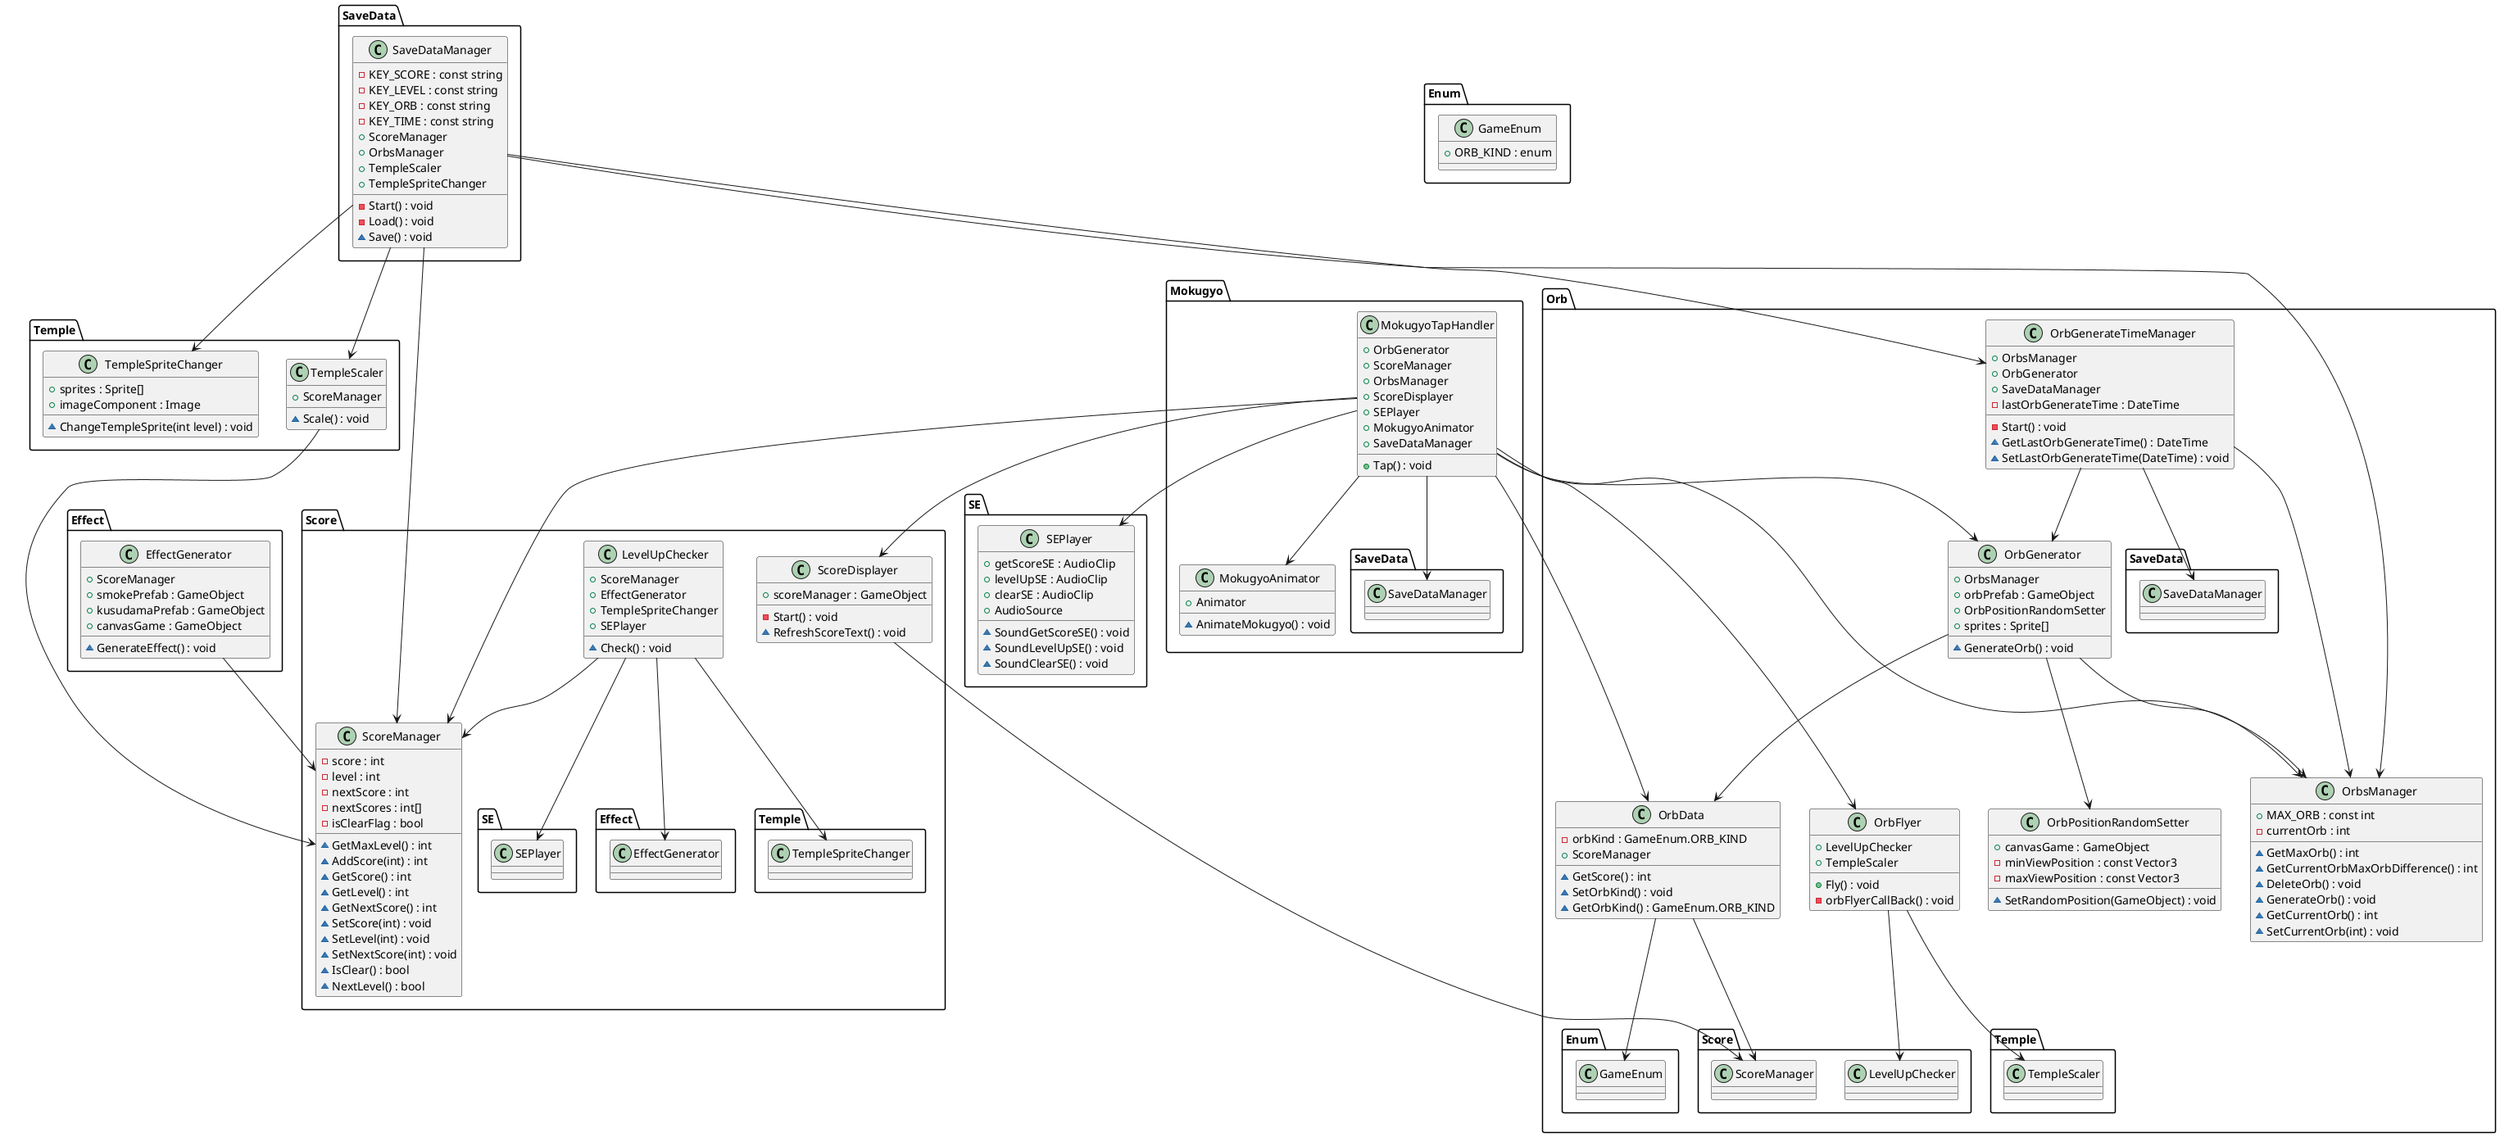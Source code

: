 @startuml TheTemple
namespace Orb{
    class OrbFlyer{
        + LevelUpChecker
        + TempleScaler
        + Fly() : void
        - orbFlyerCallBack() : void
    }
    OrbFlyer --> Score.LevelUpChecker
    OrbFlyer --> Temple.TempleScaler

    class OrbGenerateTimeManager{
        + OrbsManager
        + OrbGenerator
        + SaveDataManager
        - lastOrbGenerateTime : DateTime
        - Start() : void
        ~ GetLastOrbGenerateTime() : DateTime
        ~ SetLastOrbGenerateTime(DateTime) : void
    }
    OrbGenerateTimeManager --> OrbsManager
    OrbGenerateTimeManager --> OrbGenerator
    OrbGenerateTimeManager --> SaveData.SaveDataManager

    class OrbGenerator{
        + OrbsManager
        + orbPrefab : GameObject
        + OrbPositionRandomSetter
        + sprites : Sprite[]
        ~ GenerateOrb() : void
    }
    OrbGenerator --> OrbsManager
    OrbGenerator --> OrbPositionRandomSetter
    OrbGenerator --> OrbData

    class OrbPositionRandomSetter{
        + canvasGame : GameObject
        - minViewPosition : const Vector3
        - maxViewPosition : const Vector3
        ~ SetRandomPosition(GameObject) : void
    }

    class OrbsManager{
        + MAX_ORB : const int
        - currentOrb : int
        ~ GetMaxOrb() : int
        ~ GetCurrentOrbMaxOrbDifference() : int
        ~ DeleteOrb() : void
        ~ GenerateOrb() : void
        ~ GetCurrentOrb() : int
        ~ SetCurrentOrb(int) : void
    }

    class OrbData{
        - orbKind : GameEnum.ORB_KIND
        + ScoreManager
        ~ GetScore() : int
        ~ SetOrbKind() : void
        ~ GetOrbKind() : GameEnum.ORB_KIND
    }
    OrbData --> Score.ScoreManager
    OrbData --> Enum.GameEnum
}

namespace Score{
    class ScoreDisplayer{
        + scoreManager : GameObject
        - Start() : void
        ~ RefreshScoreText() : void
    }
    ScoreDisplayer --> ScoreManager

    class ScoreManager{
        - score : int
        - level : int
        - nextScore : int
        - nextScores : int[]
        - isClearFlag : bool
        ~ GetMaxLevel() : int
        ~ AddScore(int) : int
        ~ GetScore() : int
        ~ GetLevel() : int
        ~ GetNextScore() : int
        ~ SetScore(int) : void
        ~ SetLevel(int) : void
        ~ SetNextScore(int) : void
        ~ IsClear() : bool
        ~ NextLevel() : bool
    }

    class LevelUpChecker{
        + ScoreManager
        + EffectGenerator
        + TempleSpriteChanger
        + SEPlayer
        ~ Check() : void
    }
    LevelUpChecker --> ScoreManager
    LevelUpChecker --> Effect.EffectGenerator
    LevelUpChecker --> Temple.TempleSpriteChanger
    LevelUpChecker --> SE.SEPlayer
}

namespace Effect{
    class EffectGenerator{
        + ScoreManager
        + smokePrefab : GameObject
        + kusudamaPrefab : GameObject
        + canvasGame : GameObject
        ~ GenerateEffect() : void
    }
    EffectGenerator --> Score.ScoreManager
}

namespace Temple{
    class TempleScaler{
        + ScoreManager
        ~ Scale() : void
    }
    TempleScaler --> Score.ScoreManager

    class TempleSpriteChanger{
        + sprites : Sprite[]
        + imageComponent : Image
        ~ ChangeTempleSprite(int level) : void
    }

}

namespace Enum{
    class GameEnum{
        + ORB_KIND : enum
    }
}

namespace SE{
    class SEPlayer{
        + getScoreSE : AudioClip
        + levelUpSE : AudioClip
        + clearSE : AudioClip
        + AudioSource
        ~ SoundGetScoreSE() : void
        ~ SoundLevelUpSE() : void
        ~ SoundClearSE() : void
    }
}

namespace Mokugyo{
    class MokugyoAnimator{
        + Animator
        ~ AnimateMokugyo() : void
    }

    class MokugyoTapHandler{
        + OrbGenerator
        + ScoreManager
        + OrbsManager
        + ScoreDisplayer
        + SEPlayer
        + MokugyoAnimator
        + SaveDataManager
        + Tap() : void
    }
    MokugyoTapHandler --> Orb.OrbGenerator
    MokugyoTapHandler --> Score.ScoreManager
    MokugyoTapHandler --> Orb.OrbsManager
    MokugyoTapHandler --> Score.ScoreDisplayer
    MokugyoTapHandler --> SE.SEPlayer
    MokugyoTapHandler --> MokugyoAnimator
    MokugyoTapHandler --> SaveData.SaveDataManager
    MokugyoTapHandler --> Orb.OrbData
    MokugyoTapHandler --> Orb.OrbFlyer    
}

namespace SaveData{
    class SaveDataManager{
        - KEY_SCORE : const string
        - KEY_LEVEL : const string
        - KEY_ORB : const string
        - KEY_TIME : const string
        + ScoreManager
        + OrbsManager
        + TempleScaler
        + TempleSpriteChanger
        - Start() : void
        - Load() : void
        ~ Save() : void
    }
    SaveDataManager --> Score.ScoreManager
    SaveDataManager --> Orb.OrbsManager
    SaveDataManager --> Orb.OrbGenerateTimeManager
    SaveDataManager --> Temple.TempleScaler
    SaveDataManager --> Temple.TempleSpriteChanger
}
@enduml